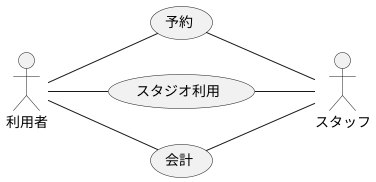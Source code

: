@startuml BusinessContext

left to right direction

actor 利用者
actor スタッフ

利用者 -- (予約)
(予約) -- スタッフ

利用者 -- (スタジオ利用)
(スタジオ利用) -- スタッフ

利用者 -- (会計)
(会計) -- スタッフ

@enduml
